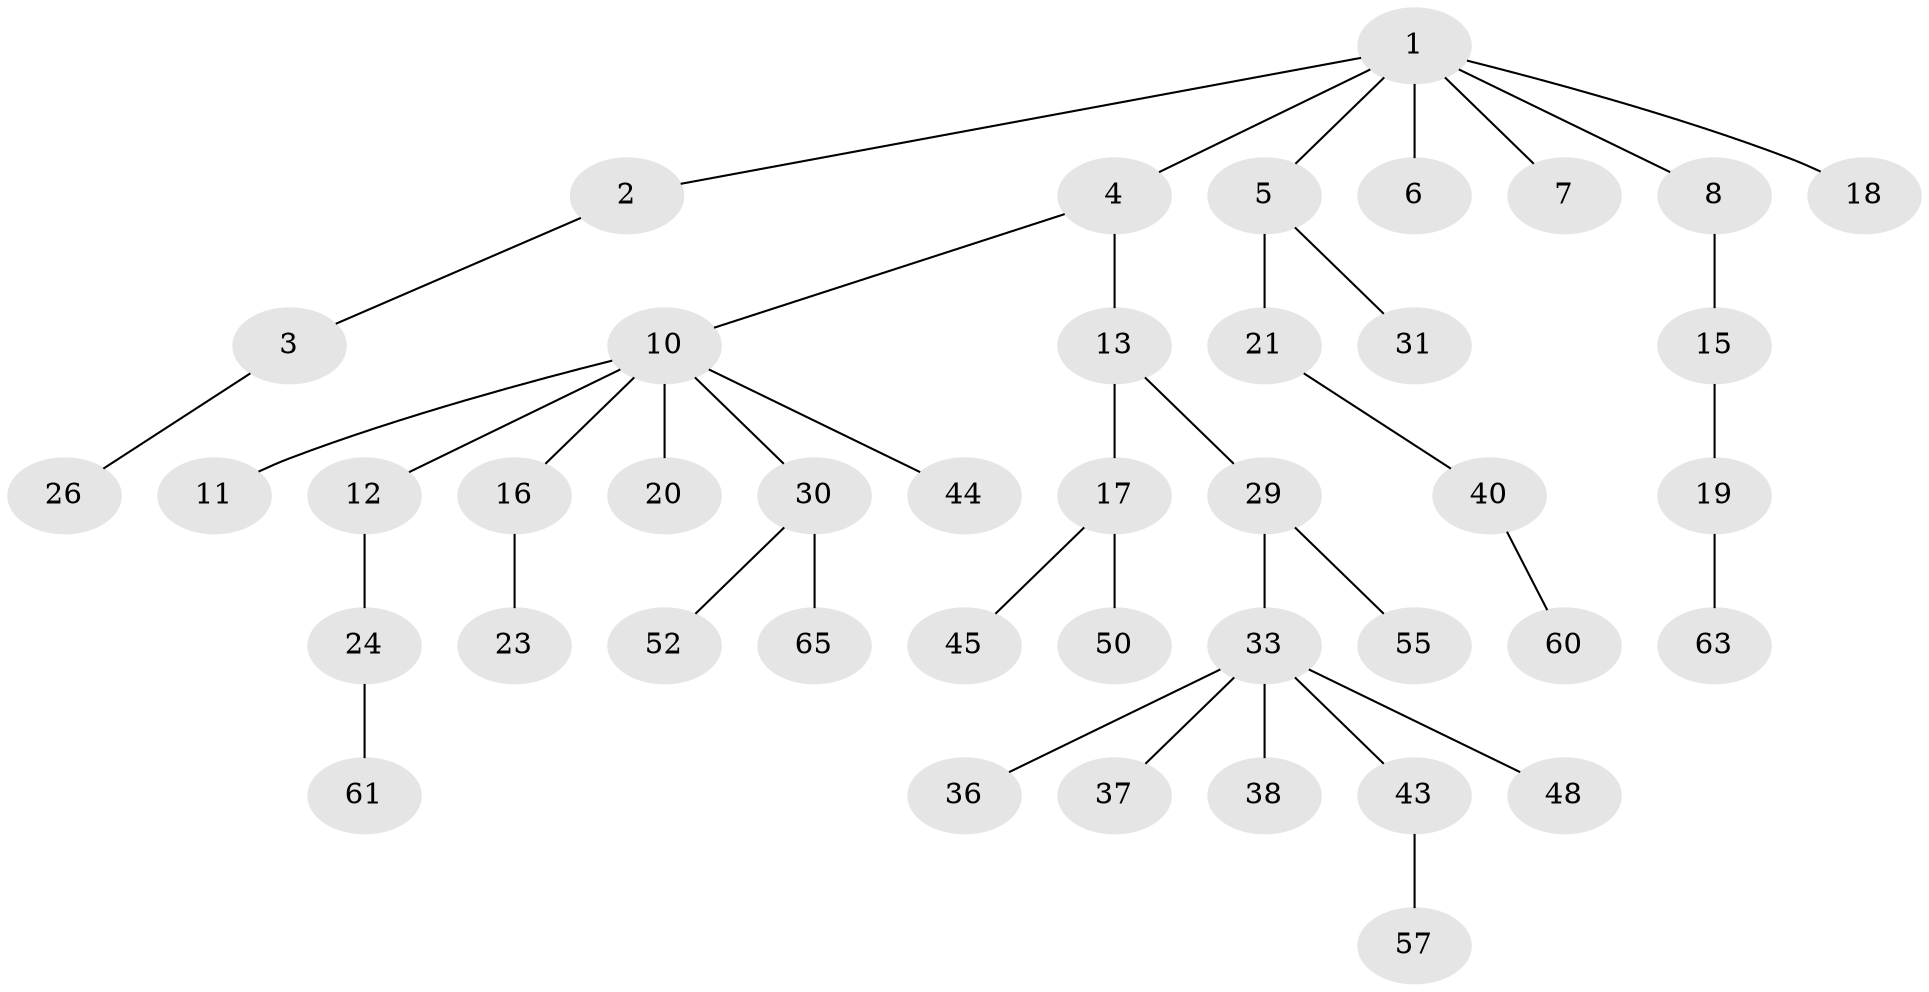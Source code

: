// original degree distribution, {8: 0.015151515151515152, 2: 0.19696969696969696, 3: 0.18181818181818182, 4: 0.06060606060606061, 1: 0.5151515151515151, 5: 0.030303030303030304}
// Generated by graph-tools (version 1.1) at 2025/11/02/27/25 16:11:26]
// undirected, 42 vertices, 41 edges
graph export_dot {
graph [start="1"]
  node [color=gray90,style=filled];
  1 [super="+56"];
  2;
  3 [super="+22"];
  4;
  5 [super="+9"];
  6;
  7 [super="+49"];
  8;
  10 [super="+14"];
  11;
  12 [super="+28"];
  13 [super="+27"];
  15 [super="+25"];
  16 [super="+51"];
  17 [super="+42"];
  18;
  19 [super="+32"];
  20;
  21 [super="+35"];
  23 [super="+39"];
  24 [super="+46"];
  26 [super="+54"];
  29 [super="+53"];
  30 [super="+41"];
  31;
  33 [super="+34"];
  36 [super="+66"];
  37;
  38 [super="+59"];
  40 [super="+64"];
  43 [super="+47"];
  44 [super="+62"];
  45;
  48 [super="+58"];
  50;
  52;
  55;
  57;
  60;
  61;
  63;
  65;
  1 -- 2;
  1 -- 4;
  1 -- 5;
  1 -- 6;
  1 -- 7;
  1 -- 8;
  1 -- 18;
  2 -- 3;
  3 -- 26;
  4 -- 10;
  4 -- 13;
  5 -- 21;
  5 -- 31;
  8 -- 15;
  10 -- 11;
  10 -- 12;
  10 -- 20;
  10 -- 16;
  10 -- 44;
  10 -- 30;
  12 -- 24;
  13 -- 17;
  13 -- 29;
  15 -- 19;
  16 -- 23;
  17 -- 50;
  17 -- 45;
  19 -- 63;
  21 -- 40;
  24 -- 61;
  29 -- 33;
  29 -- 55;
  30 -- 65;
  30 -- 52;
  33 -- 43;
  33 -- 48;
  33 -- 36;
  33 -- 37;
  33 -- 38;
  40 -- 60;
  43 -- 57;
}

